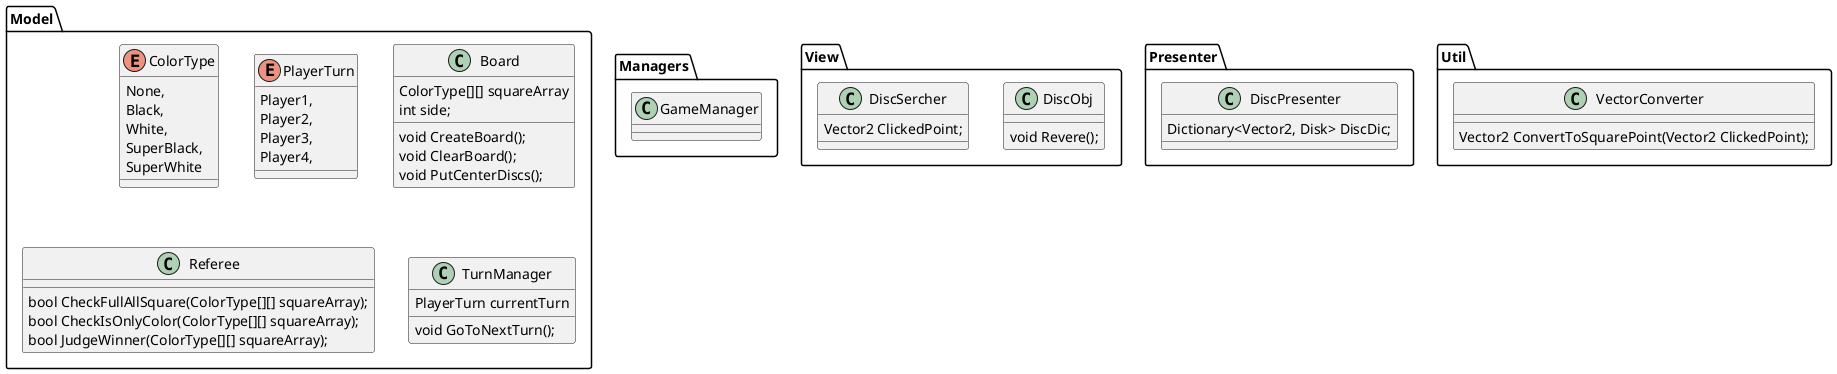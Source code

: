 @startuml classDiagram
namespace Managers{
    class GameManager
}

namespace Model{
    enum ColorType{
        None,
        Black,
        White,
        SuperBlack,
        SuperWhite
    }
    enum PlayerTurn{
        Player1,
        Player2,
        Player3,
        Player4,
    }
    class Board{
        ColorType[][] squareArray
        int side;

        void CreateBoard();
        void ClearBoard();
        void PutCenterDiscs();
    }
    class Referee{
        bool CheckFullAllSquare(ColorType[][] squareArray);
        bool CheckIsOnlyColor(ColorType[][] squareArray);
        bool JudgeWinner(ColorType[][] squareArray);
    }
    class TurnManager{
        PlayerTurn currentTurn

        void GoToNextTurn();
    }
}

namespace View{
    class DiscObj{
        void Revere();
    }
    class DiscSercher{
        Vector2 ClickedPoint;
    }
}

namespace Presenter{
    class DiscPresenter{
        Dictionary<Vector2, Disk> DiscDic;
    }
}

namespace Util{
    class VectorConverter{
        Vector2 ConvertToSquarePoint(Vector2 ClickedPoint);
    }
    
}
@enduml